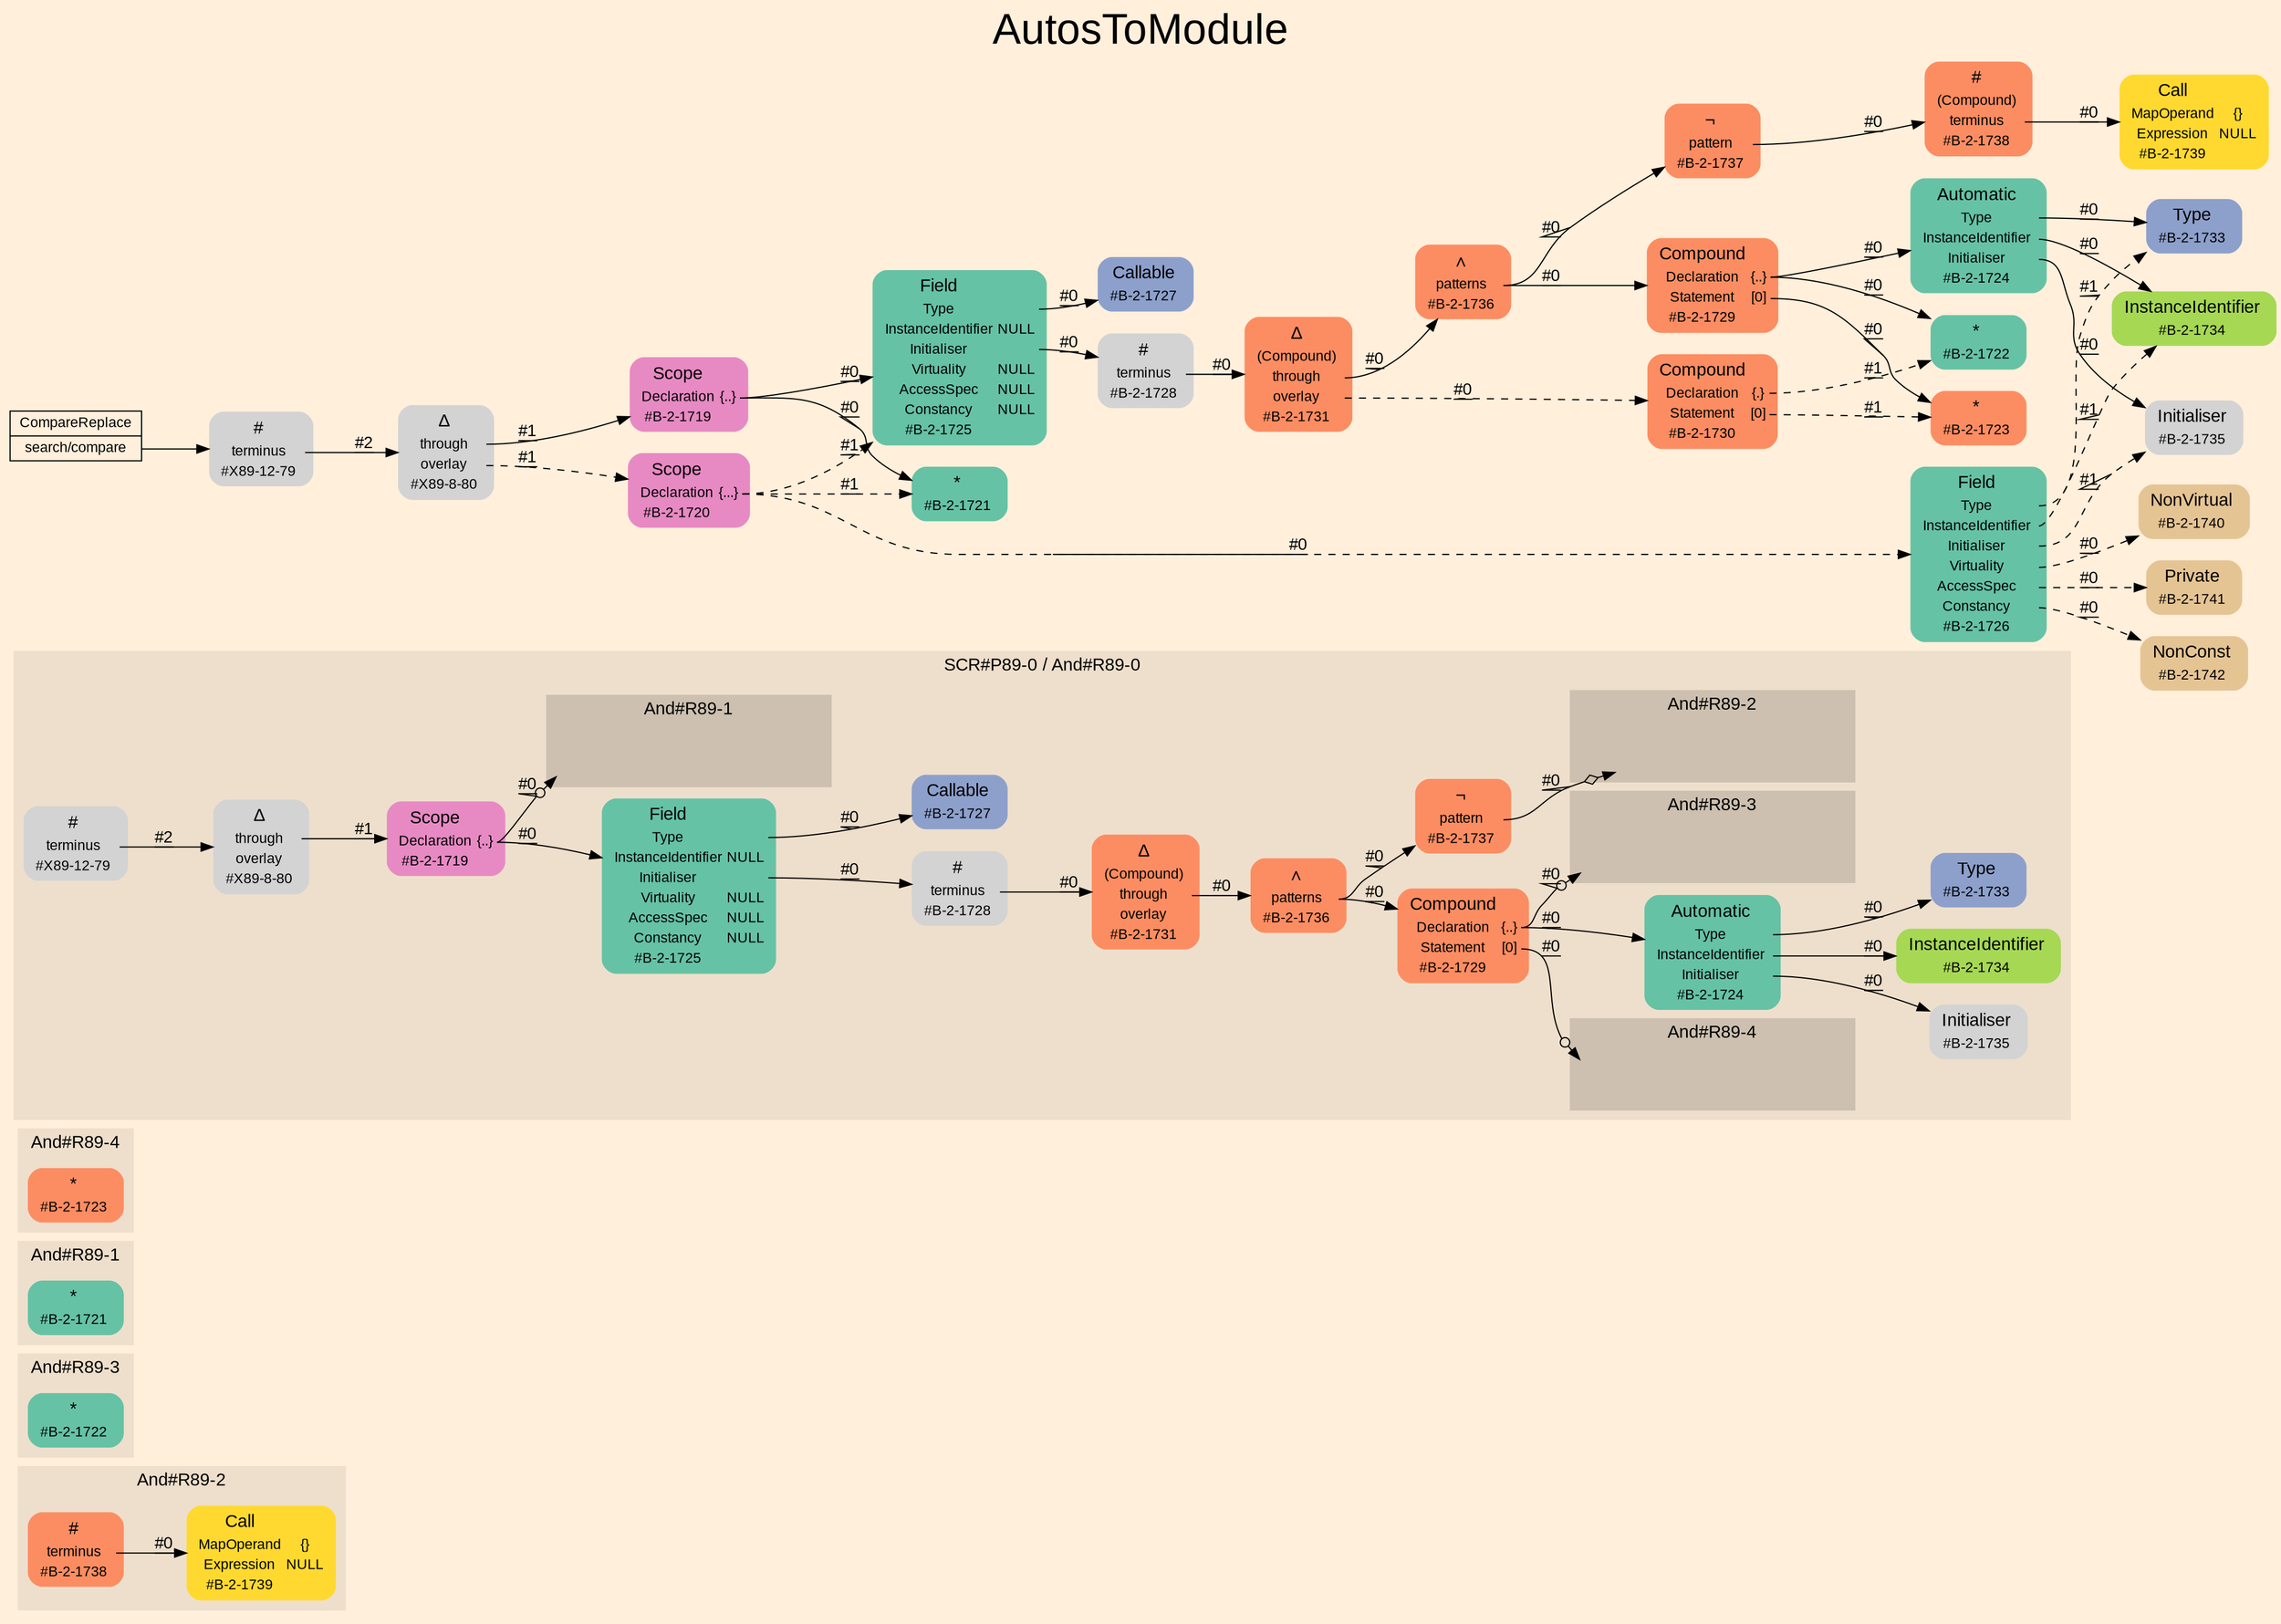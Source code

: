 digraph "AutosToModule" {
label = "AutosToModule"
labelloc = t
fontsize = "36"
graph [
    rankdir = "LR"
    ranksep = 0.3
    bgcolor = antiquewhite1
    color = black
    fontcolor = black
    fontname = "Arial"
];
node [
    fontname = "Arial"
];
edge [
    fontname = "Arial"
];

// -------------------- figure And#R89-2 --------------------
// -------- region And#R89-2 ----------
subgraph "clusterAnd#R89-2" {
    label = "And#R89-2"
    style = "filled"
    color = antiquewhite2
    fontsize = "15"
    "And#R89-2/#B-2-1739" [
        // -------- block And#R89-2/#B-2-1739 ----------
        shape = "plaintext"
        fillcolor = "/set28/6"
        label = <<TABLE BORDER="0" CELLBORDER="0" CELLSPACING="0">
         <TR><TD><FONT POINT-SIZE="15.0">Call</FONT></TD><TD></TD></TR>
         <TR><TD>MapOperand</TD><TD PORT="port0">{}</TD></TR>
         <TR><TD>Expression</TD><TD PORT="port1">NULL</TD></TR>
         <TR><TD>#B-2-1739</TD><TD PORT="port2"></TD></TR>
        </TABLE>>
        style = "rounded,filled"
        fontsize = "12"
    ];
    
    "And#R89-2/#B-2-1738" [
        // -------- block And#R89-2/#B-2-1738 ----------
        shape = "plaintext"
        fillcolor = "/set28/2"
        label = <<TABLE BORDER="0" CELLBORDER="0" CELLSPACING="0">
         <TR><TD><FONT POINT-SIZE="15.0">#</FONT></TD><TD></TD></TR>
         <TR><TD>terminus</TD><TD PORT="port0"></TD></TR>
         <TR><TD>#B-2-1738</TD><TD PORT="port1"></TD></TR>
        </TABLE>>
        style = "rounded,filled"
        fontsize = "12"
    ];
    
}

"And#R89-2/#B-2-1738":port0 -> "And#R89-2/#B-2-1739" [
    label = "#0"
    decorate = true
    color = black
    fontcolor = black
];


// -------------------- figure And#R89-3 --------------------
// -------- region And#R89-3 ----------
subgraph "clusterAnd#R89-3" {
    label = "And#R89-3"
    style = "filled"
    color = antiquewhite2
    fontsize = "15"
    "And#R89-3/#B-2-1722" [
        // -------- block And#R89-3/#B-2-1722 ----------
        shape = "plaintext"
        fillcolor = "/set28/1"
        label = <<TABLE BORDER="0" CELLBORDER="0" CELLSPACING="0">
         <TR><TD><FONT POINT-SIZE="15.0">*</FONT></TD><TD></TD></TR>
         <TR><TD>#B-2-1722</TD><TD PORT="port0"></TD></TR>
        </TABLE>>
        style = "rounded,filled"
        fontsize = "12"
    ];
    
}


// -------------------- figure And#R89-1 --------------------
// -------- region And#R89-1 ----------
subgraph "clusterAnd#R89-1" {
    label = "And#R89-1"
    style = "filled"
    color = antiquewhite2
    fontsize = "15"
    "And#R89-1/#B-2-1721" [
        // -------- block And#R89-1/#B-2-1721 ----------
        shape = "plaintext"
        fillcolor = "/set28/1"
        label = <<TABLE BORDER="0" CELLBORDER="0" CELLSPACING="0">
         <TR><TD><FONT POINT-SIZE="15.0">*</FONT></TD><TD></TD></TR>
         <TR><TD>#B-2-1721</TD><TD PORT="port0"></TD></TR>
        </TABLE>>
        style = "rounded,filled"
        fontsize = "12"
    ];
    
}


// -------------------- figure And#R89-4 --------------------
// -------- region And#R89-4 ----------
subgraph "clusterAnd#R89-4" {
    label = "And#R89-4"
    style = "filled"
    color = antiquewhite2
    fontsize = "15"
    "And#R89-4/#B-2-1723" [
        // -------- block And#R89-4/#B-2-1723 ----------
        shape = "plaintext"
        fillcolor = "/set28/2"
        label = <<TABLE BORDER="0" CELLBORDER="0" CELLSPACING="0">
         <TR><TD><FONT POINT-SIZE="15.0">*</FONT></TD><TD></TD></TR>
         <TR><TD>#B-2-1723</TD><TD PORT="port0"></TD></TR>
        </TABLE>>
        style = "rounded,filled"
        fontsize = "12"
    ];
    
}


// -------------------- figure And#R89-0 --------------------
// -------- region And#R89-0 ----------
subgraph "clusterAnd#R89-0" {
    label = "SCR#P89-0 / And#R89-0"
    style = "filled"
    color = antiquewhite2
    fontsize = "15"
    "And#R89-0/#B-2-1735" [
        // -------- block And#R89-0/#B-2-1735 ----------
        shape = "plaintext"
        label = <<TABLE BORDER="0" CELLBORDER="0" CELLSPACING="0">
         <TR><TD><FONT POINT-SIZE="15.0">Initialiser</FONT></TD><TD></TD></TR>
         <TR><TD>#B-2-1735</TD><TD PORT="port0"></TD></TR>
        </TABLE>>
        style = "rounded,filled"
        fontsize = "12"
    ];
    
    "And#R89-0/#B-2-1727" [
        // -------- block And#R89-0/#B-2-1727 ----------
        shape = "plaintext"
        fillcolor = "/set28/3"
        label = <<TABLE BORDER="0" CELLBORDER="0" CELLSPACING="0">
         <TR><TD><FONT POINT-SIZE="15.0">Callable</FONT></TD><TD></TD></TR>
         <TR><TD>#B-2-1727</TD><TD PORT="port0"></TD></TR>
        </TABLE>>
        style = "rounded,filled"
        fontsize = "12"
    ];
    
    "And#R89-0/#B-2-1734" [
        // -------- block And#R89-0/#B-2-1734 ----------
        shape = "plaintext"
        fillcolor = "/set28/5"
        label = <<TABLE BORDER="0" CELLBORDER="0" CELLSPACING="0">
         <TR><TD><FONT POINT-SIZE="15.0">InstanceIdentifier</FONT></TD><TD></TD></TR>
         <TR><TD>#B-2-1734</TD><TD PORT="port0"></TD></TR>
        </TABLE>>
        style = "rounded,filled"
        fontsize = "12"
    ];
    
    "And#R89-0/#X89-8-80" [
        // -------- block And#R89-0/#X89-8-80 ----------
        shape = "plaintext"
        label = <<TABLE BORDER="0" CELLBORDER="0" CELLSPACING="0">
         <TR><TD><FONT POINT-SIZE="15.0">Δ</FONT></TD><TD></TD></TR>
         <TR><TD>through</TD><TD PORT="port0"></TD></TR>
         <TR><TD>overlay</TD><TD PORT="port1"></TD></TR>
         <TR><TD>#X89-8-80</TD><TD PORT="port2"></TD></TR>
        </TABLE>>
        style = "rounded,filled"
        fontsize = "12"
    ];
    
    "And#R89-0/#B-2-1728" [
        // -------- block And#R89-0/#B-2-1728 ----------
        shape = "plaintext"
        label = <<TABLE BORDER="0" CELLBORDER="0" CELLSPACING="0">
         <TR><TD><FONT POINT-SIZE="15.0">#</FONT></TD><TD></TD></TR>
         <TR><TD>terminus</TD><TD PORT="port0"></TD></TR>
         <TR><TD>#B-2-1728</TD><TD PORT="port1"></TD></TR>
        </TABLE>>
        style = "rounded,filled"
        fontsize = "12"
    ];
    
    "And#R89-0/#B-2-1736" [
        // -------- block And#R89-0/#B-2-1736 ----------
        shape = "plaintext"
        fillcolor = "/set28/2"
        label = <<TABLE BORDER="0" CELLBORDER="0" CELLSPACING="0">
         <TR><TD><FONT POINT-SIZE="15.0">∧</FONT></TD><TD></TD></TR>
         <TR><TD>patterns</TD><TD PORT="port0"></TD></TR>
         <TR><TD>#B-2-1736</TD><TD PORT="port1"></TD></TR>
        </TABLE>>
        style = "rounded,filled"
        fontsize = "12"
    ];
    
    "And#R89-0/#B-2-1729" [
        // -------- block And#R89-0/#B-2-1729 ----------
        shape = "plaintext"
        fillcolor = "/set28/2"
        label = <<TABLE BORDER="0" CELLBORDER="0" CELLSPACING="0">
         <TR><TD><FONT POINT-SIZE="15.0">Compound</FONT></TD><TD></TD></TR>
         <TR><TD>Declaration</TD><TD PORT="port0">{..}</TD></TR>
         <TR><TD>Statement</TD><TD PORT="port1">[0]</TD></TR>
         <TR><TD>#B-2-1729</TD><TD PORT="port2"></TD></TR>
        </TABLE>>
        style = "rounded,filled"
        fontsize = "12"
    ];
    
    "And#R89-0/#B-2-1733" [
        // -------- block And#R89-0/#B-2-1733 ----------
        shape = "plaintext"
        fillcolor = "/set28/3"
        label = <<TABLE BORDER="0" CELLBORDER="0" CELLSPACING="0">
         <TR><TD><FONT POINT-SIZE="15.0">Type</FONT></TD><TD></TD></TR>
         <TR><TD>#B-2-1733</TD><TD PORT="port0"></TD></TR>
        </TABLE>>
        style = "rounded,filled"
        fontsize = "12"
    ];
    
    "And#R89-0/#B-2-1737" [
        // -------- block And#R89-0/#B-2-1737 ----------
        shape = "plaintext"
        fillcolor = "/set28/2"
        label = <<TABLE BORDER="0" CELLBORDER="0" CELLSPACING="0">
         <TR><TD><FONT POINT-SIZE="15.0">¬</FONT></TD><TD></TD></TR>
         <TR><TD>pattern</TD><TD PORT="port0"></TD></TR>
         <TR><TD>#B-2-1737</TD><TD PORT="port1"></TD></TR>
        </TABLE>>
        style = "rounded,filled"
        fontsize = "12"
    ];
    
    "And#R89-0/#B-2-1724" [
        // -------- block And#R89-0/#B-2-1724 ----------
        shape = "plaintext"
        fillcolor = "/set28/1"
        label = <<TABLE BORDER="0" CELLBORDER="0" CELLSPACING="0">
         <TR><TD><FONT POINT-SIZE="15.0">Automatic</FONT></TD><TD></TD></TR>
         <TR><TD>Type</TD><TD PORT="port0"></TD></TR>
         <TR><TD>InstanceIdentifier</TD><TD PORT="port1"></TD></TR>
         <TR><TD>Initialiser</TD><TD PORT="port2"></TD></TR>
         <TR><TD>#B-2-1724</TD><TD PORT="port3"></TD></TR>
        </TABLE>>
        style = "rounded,filled"
        fontsize = "12"
    ];
    
    "And#R89-0/#X89-12-79" [
        // -------- block And#R89-0/#X89-12-79 ----------
        shape = "plaintext"
        label = <<TABLE BORDER="0" CELLBORDER="0" CELLSPACING="0">
         <TR><TD><FONT POINT-SIZE="15.0">#</FONT></TD><TD></TD></TR>
         <TR><TD>terminus</TD><TD PORT="port0"></TD></TR>
         <TR><TD>#X89-12-79</TD><TD PORT="port1"></TD></TR>
        </TABLE>>
        style = "rounded,filled"
        fontsize = "12"
    ];
    
    "And#R89-0/#B-2-1725" [
        // -------- block And#R89-0/#B-2-1725 ----------
        shape = "plaintext"
        fillcolor = "/set28/1"
        label = <<TABLE BORDER="0" CELLBORDER="0" CELLSPACING="0">
         <TR><TD><FONT POINT-SIZE="15.0">Field</FONT></TD><TD></TD></TR>
         <TR><TD>Type</TD><TD PORT="port0"></TD></TR>
         <TR><TD>InstanceIdentifier</TD><TD PORT="port1">NULL</TD></TR>
         <TR><TD>Initialiser</TD><TD PORT="port2"></TD></TR>
         <TR><TD>Virtuality</TD><TD PORT="port3">NULL</TD></TR>
         <TR><TD>AccessSpec</TD><TD PORT="port4">NULL</TD></TR>
         <TR><TD>Constancy</TD><TD PORT="port5">NULL</TD></TR>
         <TR><TD>#B-2-1725</TD><TD PORT="port6"></TD></TR>
        </TABLE>>
        style = "rounded,filled"
        fontsize = "12"
    ];
    
    "And#R89-0/#B-2-1719" [
        // -------- block And#R89-0/#B-2-1719 ----------
        shape = "plaintext"
        fillcolor = "/set28/4"
        label = <<TABLE BORDER="0" CELLBORDER="0" CELLSPACING="0">
         <TR><TD><FONT POINT-SIZE="15.0">Scope</FONT></TD><TD></TD></TR>
         <TR><TD>Declaration</TD><TD PORT="port0">{..}</TD></TR>
         <TR><TD>#B-2-1719</TD><TD PORT="port1"></TD></TR>
        </TABLE>>
        style = "rounded,filled"
        fontsize = "12"
    ];
    
    "And#R89-0/#B-2-1731" [
        // -------- block And#R89-0/#B-2-1731 ----------
        shape = "plaintext"
        fillcolor = "/set28/2"
        label = <<TABLE BORDER="0" CELLBORDER="0" CELLSPACING="0">
         <TR><TD><FONT POINT-SIZE="15.0">Δ</FONT></TD><TD></TD></TR>
         <TR><TD>(Compound)</TD><TD PORT="port0"></TD></TR>
         <TR><TD>through</TD><TD PORT="port1"></TD></TR>
         <TR><TD>overlay</TD><TD PORT="port2"></TD></TR>
         <TR><TD>#B-2-1731</TD><TD PORT="port3"></TD></TR>
        </TABLE>>
        style = "rounded,filled"
        fontsize = "12"
    ];
    
    // -------- region And#R89-0/And#R89-1 ----------
    subgraph "clusterAnd#R89-0/And#R89-1" {
        label = "And#R89-1"
        style = "filled"
        color = antiquewhite3
        fontsize = "15"
        "And#R89-0/And#R89-1/#B-2-1721" [
            // -------- block And#R89-0/And#R89-1/#B-2-1721 ----------
            shape = none
            fillcolor = "/set28/1"
            style = "invisible"
        ];
        
    }
    
    // -------- region And#R89-0/And#R89-2 ----------
    subgraph "clusterAnd#R89-0/And#R89-2" {
        label = "And#R89-2"
        style = "filled"
        color = antiquewhite3
        fontsize = "15"
        "And#R89-0/And#R89-2/#B-2-1738" [
            // -------- block And#R89-0/And#R89-2/#B-2-1738 ----------
            shape = none
            fillcolor = "/set28/2"
            style = "invisible"
        ];
        
    }
    
    // -------- region And#R89-0/And#R89-3 ----------
    subgraph "clusterAnd#R89-0/And#R89-3" {
        label = "And#R89-3"
        style = "filled"
        color = antiquewhite3
        fontsize = "15"
        "And#R89-0/And#R89-3/#B-2-1722" [
            // -------- block And#R89-0/And#R89-3/#B-2-1722 ----------
            shape = none
            fillcolor = "/set28/1"
            style = "invisible"
        ];
        
    }
    
    // -------- region And#R89-0/And#R89-4 ----------
    subgraph "clusterAnd#R89-0/And#R89-4" {
        label = "And#R89-4"
        style = "filled"
        color = antiquewhite3
        fontsize = "15"
        "And#R89-0/And#R89-4/#B-2-1723" [
            // -------- block And#R89-0/And#R89-4/#B-2-1723 ----------
            shape = none
            fillcolor = "/set28/2"
            style = "invisible"
        ];
        
    }
    
}

"And#R89-0/#X89-8-80":port0 -> "And#R89-0/#B-2-1719" [
    label = "#1"
    decorate = true
    color = black
    fontcolor = black
];

"And#R89-0/#B-2-1728":port0 -> "And#R89-0/#B-2-1731" [
    label = "#0"
    decorate = true
    color = black
    fontcolor = black
];

"And#R89-0/#B-2-1736":port0 -> "And#R89-0/#B-2-1737" [
    label = "#0"
    decorate = true
    color = black
    fontcolor = black
];

"And#R89-0/#B-2-1736":port0 -> "And#R89-0/#B-2-1729" [
    label = "#0"
    decorate = true
    color = black
    fontcolor = black
];

"And#R89-0/#B-2-1729":port0 -> "And#R89-0/And#R89-3/#B-2-1722" [
    arrowhead="normalnoneodot"
    label = "#0"
    decorate = true
    color = black
    fontcolor = black
];

"And#R89-0/#B-2-1729":port0 -> "And#R89-0/#B-2-1724" [
    label = "#0"
    decorate = true
    color = black
    fontcolor = black
];

"And#R89-0/#B-2-1729":port1 -> "And#R89-0/And#R89-4/#B-2-1723" [
    arrowhead="normalnoneodot"
    label = "#0"
    decorate = true
    color = black
    fontcolor = black
];

"And#R89-0/#B-2-1737":port0 -> "And#R89-0/And#R89-2/#B-2-1738" [
    arrowhead="normalnoneodiamond"
    label = "#0"
    decorate = true
    color = black
    fontcolor = black
];

"And#R89-0/#B-2-1724":port0 -> "And#R89-0/#B-2-1733" [
    label = "#0"
    decorate = true
    color = black
    fontcolor = black
];

"And#R89-0/#B-2-1724":port1 -> "And#R89-0/#B-2-1734" [
    label = "#0"
    decorate = true
    color = black
    fontcolor = black
];

"And#R89-0/#B-2-1724":port2 -> "And#R89-0/#B-2-1735" [
    label = "#0"
    decorate = true
    color = black
    fontcolor = black
];

"And#R89-0/#X89-12-79":port0 -> "And#R89-0/#X89-8-80" [
    label = "#2"
    decorate = true
    color = black
    fontcolor = black
];

"And#R89-0/#B-2-1725":port0 -> "And#R89-0/#B-2-1727" [
    label = "#0"
    decorate = true
    color = black
    fontcolor = black
];

"And#R89-0/#B-2-1725":port2 -> "And#R89-0/#B-2-1728" [
    label = "#0"
    decorate = true
    color = black
    fontcolor = black
];

"And#R89-0/#B-2-1719":port0 -> "And#R89-0/And#R89-1/#B-2-1721" [
    arrowhead="normalnoneodot"
    label = "#0"
    decorate = true
    color = black
    fontcolor = black
];

"And#R89-0/#B-2-1719":port0 -> "And#R89-0/#B-2-1725" [
    label = "#0"
    decorate = true
    color = black
    fontcolor = black
];

"And#R89-0/#B-2-1731":port1 -> "And#R89-0/#B-2-1736" [
    label = "#0"
    decorate = true
    color = black
    fontcolor = black
];


// -------------------- transformation figure --------------------
"CR#X89-10-89" [
    // -------- block CR#X89-10-89 ----------
    shape = "record"
    fillcolor = antiquewhite1
    label = "<fixed> CompareReplace | <port0> search/compare"
    style = "filled"
    fontsize = "12"
    color = black
    fontcolor = black
];

"#X89-12-79" [
    // -------- block #X89-12-79 ----------
    shape = "plaintext"
    label = <<TABLE BORDER="0" CELLBORDER="0" CELLSPACING="0">
     <TR><TD><FONT POINT-SIZE="15.0">#</FONT></TD><TD></TD></TR>
     <TR><TD>terminus</TD><TD PORT="port0"></TD></TR>
     <TR><TD>#X89-12-79</TD><TD PORT="port1"></TD></TR>
    </TABLE>>
    style = "rounded,filled"
    fontsize = "12"
];

"#X89-8-80" [
    // -------- block #X89-8-80 ----------
    shape = "plaintext"
    label = <<TABLE BORDER="0" CELLBORDER="0" CELLSPACING="0">
     <TR><TD><FONT POINT-SIZE="15.0">Δ</FONT></TD><TD></TD></TR>
     <TR><TD>through</TD><TD PORT="port0"></TD></TR>
     <TR><TD>overlay</TD><TD PORT="port1"></TD></TR>
     <TR><TD>#X89-8-80</TD><TD PORT="port2"></TD></TR>
    </TABLE>>
    style = "rounded,filled"
    fontsize = "12"
];

"#B-2-1719" [
    // -------- block #B-2-1719 ----------
    shape = "plaintext"
    fillcolor = "/set28/4"
    label = <<TABLE BORDER="0" CELLBORDER="0" CELLSPACING="0">
     <TR><TD><FONT POINT-SIZE="15.0">Scope</FONT></TD><TD></TD></TR>
     <TR><TD>Declaration</TD><TD PORT="port0">{..}</TD></TR>
     <TR><TD>#B-2-1719</TD><TD PORT="port1"></TD></TR>
    </TABLE>>
    style = "rounded,filled"
    fontsize = "12"
];

"#B-2-1721" [
    // -------- block #B-2-1721 ----------
    shape = "plaintext"
    fillcolor = "/set28/1"
    label = <<TABLE BORDER="0" CELLBORDER="0" CELLSPACING="0">
     <TR><TD><FONT POINT-SIZE="15.0">*</FONT></TD><TD></TD></TR>
     <TR><TD>#B-2-1721</TD><TD PORT="port0"></TD></TR>
    </TABLE>>
    style = "rounded,filled"
    fontsize = "12"
];

"#B-2-1725" [
    // -------- block #B-2-1725 ----------
    shape = "plaintext"
    fillcolor = "/set28/1"
    label = <<TABLE BORDER="0" CELLBORDER="0" CELLSPACING="0">
     <TR><TD><FONT POINT-SIZE="15.0">Field</FONT></TD><TD></TD></TR>
     <TR><TD>Type</TD><TD PORT="port0"></TD></TR>
     <TR><TD>InstanceIdentifier</TD><TD PORT="port1">NULL</TD></TR>
     <TR><TD>Initialiser</TD><TD PORT="port2"></TD></TR>
     <TR><TD>Virtuality</TD><TD PORT="port3">NULL</TD></TR>
     <TR><TD>AccessSpec</TD><TD PORT="port4">NULL</TD></TR>
     <TR><TD>Constancy</TD><TD PORT="port5">NULL</TD></TR>
     <TR><TD>#B-2-1725</TD><TD PORT="port6"></TD></TR>
    </TABLE>>
    style = "rounded,filled"
    fontsize = "12"
];

"#B-2-1727" [
    // -------- block #B-2-1727 ----------
    shape = "plaintext"
    fillcolor = "/set28/3"
    label = <<TABLE BORDER="0" CELLBORDER="0" CELLSPACING="0">
     <TR><TD><FONT POINT-SIZE="15.0">Callable</FONT></TD><TD></TD></TR>
     <TR><TD>#B-2-1727</TD><TD PORT="port0"></TD></TR>
    </TABLE>>
    style = "rounded,filled"
    fontsize = "12"
];

"#B-2-1728" [
    // -------- block #B-2-1728 ----------
    shape = "plaintext"
    label = <<TABLE BORDER="0" CELLBORDER="0" CELLSPACING="0">
     <TR><TD><FONT POINT-SIZE="15.0">#</FONT></TD><TD></TD></TR>
     <TR><TD>terminus</TD><TD PORT="port0"></TD></TR>
     <TR><TD>#B-2-1728</TD><TD PORT="port1"></TD></TR>
    </TABLE>>
    style = "rounded,filled"
    fontsize = "12"
];

"#B-2-1731" [
    // -------- block #B-2-1731 ----------
    shape = "plaintext"
    fillcolor = "/set28/2"
    label = <<TABLE BORDER="0" CELLBORDER="0" CELLSPACING="0">
     <TR><TD><FONT POINT-SIZE="15.0">Δ</FONT></TD><TD></TD></TR>
     <TR><TD>(Compound)</TD><TD PORT="port0"></TD></TR>
     <TR><TD>through</TD><TD PORT="port1"></TD></TR>
     <TR><TD>overlay</TD><TD PORT="port2"></TD></TR>
     <TR><TD>#B-2-1731</TD><TD PORT="port3"></TD></TR>
    </TABLE>>
    style = "rounded,filled"
    fontsize = "12"
];

"#B-2-1736" [
    // -------- block #B-2-1736 ----------
    shape = "plaintext"
    fillcolor = "/set28/2"
    label = <<TABLE BORDER="0" CELLBORDER="0" CELLSPACING="0">
     <TR><TD><FONT POINT-SIZE="15.0">∧</FONT></TD><TD></TD></TR>
     <TR><TD>patterns</TD><TD PORT="port0"></TD></TR>
     <TR><TD>#B-2-1736</TD><TD PORT="port1"></TD></TR>
    </TABLE>>
    style = "rounded,filled"
    fontsize = "12"
];

"#B-2-1737" [
    // -------- block #B-2-1737 ----------
    shape = "plaintext"
    fillcolor = "/set28/2"
    label = <<TABLE BORDER="0" CELLBORDER="0" CELLSPACING="0">
     <TR><TD><FONT POINT-SIZE="15.0">¬</FONT></TD><TD></TD></TR>
     <TR><TD>pattern</TD><TD PORT="port0"></TD></TR>
     <TR><TD>#B-2-1737</TD><TD PORT="port1"></TD></TR>
    </TABLE>>
    style = "rounded,filled"
    fontsize = "12"
];

"#B-2-1738" [
    // -------- block #B-2-1738 ----------
    shape = "plaintext"
    fillcolor = "/set28/2"
    label = <<TABLE BORDER="0" CELLBORDER="0" CELLSPACING="0">
     <TR><TD><FONT POINT-SIZE="15.0">#</FONT></TD><TD></TD></TR>
     <TR><TD>(Compound)</TD><TD PORT="port0"></TD></TR>
     <TR><TD>terminus</TD><TD PORT="port1"></TD></TR>
     <TR><TD>#B-2-1738</TD><TD PORT="port2"></TD></TR>
    </TABLE>>
    style = "rounded,filled"
    fontsize = "12"
];

"#B-2-1739" [
    // -------- block #B-2-1739 ----------
    shape = "plaintext"
    fillcolor = "/set28/6"
    label = <<TABLE BORDER="0" CELLBORDER="0" CELLSPACING="0">
     <TR><TD><FONT POINT-SIZE="15.0">Call</FONT></TD><TD></TD></TR>
     <TR><TD>MapOperand</TD><TD PORT="port0">{}</TD></TR>
     <TR><TD>Expression</TD><TD PORT="port1">NULL</TD></TR>
     <TR><TD>#B-2-1739</TD><TD PORT="port2"></TD></TR>
    </TABLE>>
    style = "rounded,filled"
    fontsize = "12"
];

"#B-2-1729" [
    // -------- block #B-2-1729 ----------
    shape = "plaintext"
    fillcolor = "/set28/2"
    label = <<TABLE BORDER="0" CELLBORDER="0" CELLSPACING="0">
     <TR><TD><FONT POINT-SIZE="15.0">Compound</FONT></TD><TD></TD></TR>
     <TR><TD>Declaration</TD><TD PORT="port0">{..}</TD></TR>
     <TR><TD>Statement</TD><TD PORT="port1">[0]</TD></TR>
     <TR><TD>#B-2-1729</TD><TD PORT="port2"></TD></TR>
    </TABLE>>
    style = "rounded,filled"
    fontsize = "12"
];

"#B-2-1722" [
    // -------- block #B-2-1722 ----------
    shape = "plaintext"
    fillcolor = "/set28/1"
    label = <<TABLE BORDER="0" CELLBORDER="0" CELLSPACING="0">
     <TR><TD><FONT POINT-SIZE="15.0">*</FONT></TD><TD></TD></TR>
     <TR><TD>#B-2-1722</TD><TD PORT="port0"></TD></TR>
    </TABLE>>
    style = "rounded,filled"
    fontsize = "12"
];

"#B-2-1724" [
    // -------- block #B-2-1724 ----------
    shape = "plaintext"
    fillcolor = "/set28/1"
    label = <<TABLE BORDER="0" CELLBORDER="0" CELLSPACING="0">
     <TR><TD><FONT POINT-SIZE="15.0">Automatic</FONT></TD><TD></TD></TR>
     <TR><TD>Type</TD><TD PORT="port0"></TD></TR>
     <TR><TD>InstanceIdentifier</TD><TD PORT="port1"></TD></TR>
     <TR><TD>Initialiser</TD><TD PORT="port2"></TD></TR>
     <TR><TD>#B-2-1724</TD><TD PORT="port3"></TD></TR>
    </TABLE>>
    style = "rounded,filled"
    fontsize = "12"
];

"#B-2-1733" [
    // -------- block #B-2-1733 ----------
    shape = "plaintext"
    fillcolor = "/set28/3"
    label = <<TABLE BORDER="0" CELLBORDER="0" CELLSPACING="0">
     <TR><TD><FONT POINT-SIZE="15.0">Type</FONT></TD><TD></TD></TR>
     <TR><TD>#B-2-1733</TD><TD PORT="port0"></TD></TR>
    </TABLE>>
    style = "rounded,filled"
    fontsize = "12"
];

"#B-2-1734" [
    // -------- block #B-2-1734 ----------
    shape = "plaintext"
    fillcolor = "/set28/5"
    label = <<TABLE BORDER="0" CELLBORDER="0" CELLSPACING="0">
     <TR><TD><FONT POINT-SIZE="15.0">InstanceIdentifier</FONT></TD><TD></TD></TR>
     <TR><TD>#B-2-1734</TD><TD PORT="port0"></TD></TR>
    </TABLE>>
    style = "rounded,filled"
    fontsize = "12"
];

"#B-2-1735" [
    // -------- block #B-2-1735 ----------
    shape = "plaintext"
    label = <<TABLE BORDER="0" CELLBORDER="0" CELLSPACING="0">
     <TR><TD><FONT POINT-SIZE="15.0">Initialiser</FONT></TD><TD></TD></TR>
     <TR><TD>#B-2-1735</TD><TD PORT="port0"></TD></TR>
    </TABLE>>
    style = "rounded,filled"
    fontsize = "12"
];

"#B-2-1723" [
    // -------- block #B-2-1723 ----------
    shape = "plaintext"
    fillcolor = "/set28/2"
    label = <<TABLE BORDER="0" CELLBORDER="0" CELLSPACING="0">
     <TR><TD><FONT POINT-SIZE="15.0">*</FONT></TD><TD></TD></TR>
     <TR><TD>#B-2-1723</TD><TD PORT="port0"></TD></TR>
    </TABLE>>
    style = "rounded,filled"
    fontsize = "12"
];

"#B-2-1730" [
    // -------- block #B-2-1730 ----------
    shape = "plaintext"
    fillcolor = "/set28/2"
    label = <<TABLE BORDER="0" CELLBORDER="0" CELLSPACING="0">
     <TR><TD><FONT POINT-SIZE="15.0">Compound</FONT></TD><TD></TD></TR>
     <TR><TD>Declaration</TD><TD PORT="port0">{.}</TD></TR>
     <TR><TD>Statement</TD><TD PORT="port1">[0]</TD></TR>
     <TR><TD>#B-2-1730</TD><TD PORT="port2"></TD></TR>
    </TABLE>>
    style = "rounded,filled"
    fontsize = "12"
];

"#B-2-1720" [
    // -------- block #B-2-1720 ----------
    shape = "plaintext"
    fillcolor = "/set28/4"
    label = <<TABLE BORDER="0" CELLBORDER="0" CELLSPACING="0">
     <TR><TD><FONT POINT-SIZE="15.0">Scope</FONT></TD><TD></TD></TR>
     <TR><TD>Declaration</TD><TD PORT="port0">{...}</TD></TR>
     <TR><TD>#B-2-1720</TD><TD PORT="port1"></TD></TR>
    </TABLE>>
    style = "rounded,filled"
    fontsize = "12"
];

"#B-2-1726" [
    // -------- block #B-2-1726 ----------
    shape = "plaintext"
    fillcolor = "/set28/1"
    label = <<TABLE BORDER="0" CELLBORDER="0" CELLSPACING="0">
     <TR><TD><FONT POINT-SIZE="15.0">Field</FONT></TD><TD></TD></TR>
     <TR><TD>Type</TD><TD PORT="port0"></TD></TR>
     <TR><TD>InstanceIdentifier</TD><TD PORT="port1"></TD></TR>
     <TR><TD>Initialiser</TD><TD PORT="port2"></TD></TR>
     <TR><TD>Virtuality</TD><TD PORT="port3"></TD></TR>
     <TR><TD>AccessSpec</TD><TD PORT="port4"></TD></TR>
     <TR><TD>Constancy</TD><TD PORT="port5"></TD></TR>
     <TR><TD>#B-2-1726</TD><TD PORT="port6"></TD></TR>
    </TABLE>>
    style = "rounded,filled"
    fontsize = "12"
];

"#B-2-1740" [
    // -------- block #B-2-1740 ----------
    shape = "plaintext"
    fillcolor = "/set28/7"
    label = <<TABLE BORDER="0" CELLBORDER="0" CELLSPACING="0">
     <TR><TD><FONT POINT-SIZE="15.0">NonVirtual</FONT></TD><TD></TD></TR>
     <TR><TD>#B-2-1740</TD><TD PORT="port0"></TD></TR>
    </TABLE>>
    style = "rounded,filled"
    fontsize = "12"
];

"#B-2-1741" [
    // -------- block #B-2-1741 ----------
    shape = "plaintext"
    fillcolor = "/set28/7"
    label = <<TABLE BORDER="0" CELLBORDER="0" CELLSPACING="0">
     <TR><TD><FONT POINT-SIZE="15.0">Private</FONT></TD><TD></TD></TR>
     <TR><TD>#B-2-1741</TD><TD PORT="port0"></TD></TR>
    </TABLE>>
    style = "rounded,filled"
    fontsize = "12"
];

"#B-2-1742" [
    // -------- block #B-2-1742 ----------
    shape = "plaintext"
    fillcolor = "/set28/7"
    label = <<TABLE BORDER="0" CELLBORDER="0" CELLSPACING="0">
     <TR><TD><FONT POINT-SIZE="15.0">NonConst</FONT></TD><TD></TD></TR>
     <TR><TD>#B-2-1742</TD><TD PORT="port0"></TD></TR>
    </TABLE>>
    style = "rounded,filled"
    fontsize = "12"
];

"CR#X89-10-89":port0 -> "#X89-12-79" [
    label = ""
    decorate = true
    color = black
    fontcolor = black
];

"#X89-12-79":port0 -> "#X89-8-80" [
    label = "#2"
    decorate = true
    color = black
    fontcolor = black
];

"#X89-8-80":port0 -> "#B-2-1719" [
    label = "#1"
    decorate = true
    color = black
    fontcolor = black
];

"#X89-8-80":port1 -> "#B-2-1720" [
    style="dashed"
    label = "#1"
    decorate = true
    color = black
    fontcolor = black
];

"#B-2-1719":port0 -> "#B-2-1721" [
    label = "#0"
    decorate = true
    color = black
    fontcolor = black
];

"#B-2-1719":port0 -> "#B-2-1725" [
    label = "#0"
    decorate = true
    color = black
    fontcolor = black
];

"#B-2-1725":port0 -> "#B-2-1727" [
    label = "#0"
    decorate = true
    color = black
    fontcolor = black
];

"#B-2-1725":port2 -> "#B-2-1728" [
    label = "#0"
    decorate = true
    color = black
    fontcolor = black
];

"#B-2-1728":port0 -> "#B-2-1731" [
    label = "#0"
    decorate = true
    color = black
    fontcolor = black
];

"#B-2-1731":port1 -> "#B-2-1736" [
    label = "#0"
    decorate = true
    color = black
    fontcolor = black
];

"#B-2-1731":port2 -> "#B-2-1730" [
    style="dashed"
    label = "#0"
    decorate = true
    color = black
    fontcolor = black
];

"#B-2-1736":port0 -> "#B-2-1737" [
    label = "#0"
    decorate = true
    color = black
    fontcolor = black
];

"#B-2-1736":port0 -> "#B-2-1729" [
    label = "#0"
    decorate = true
    color = black
    fontcolor = black
];

"#B-2-1737":port0 -> "#B-2-1738" [
    label = "#0"
    decorate = true
    color = black
    fontcolor = black
];

"#B-2-1738":port1 -> "#B-2-1739" [
    label = "#0"
    decorate = true
    color = black
    fontcolor = black
];

"#B-2-1729":port0 -> "#B-2-1722" [
    label = "#0"
    decorate = true
    color = black
    fontcolor = black
];

"#B-2-1729":port0 -> "#B-2-1724" [
    label = "#0"
    decorate = true
    color = black
    fontcolor = black
];

"#B-2-1729":port1 -> "#B-2-1723" [
    label = "#0"
    decorate = true
    color = black
    fontcolor = black
];

"#B-2-1724":port0 -> "#B-2-1733" [
    label = "#0"
    decorate = true
    color = black
    fontcolor = black
];

"#B-2-1724":port1 -> "#B-2-1734" [
    label = "#0"
    decorate = true
    color = black
    fontcolor = black
];

"#B-2-1724":port2 -> "#B-2-1735" [
    label = "#0"
    decorate = true
    color = black
    fontcolor = black
];

"#B-2-1730":port0 -> "#B-2-1722" [
    style="dashed"
    label = "#1"
    decorate = true
    color = black
    fontcolor = black
];

"#B-2-1730":port1 -> "#B-2-1723" [
    style="dashed"
    label = "#1"
    decorate = true
    color = black
    fontcolor = black
];

"#B-2-1720":port0 -> "#B-2-1721" [
    style="dashed"
    label = "#1"
    decorate = true
    color = black
    fontcolor = black
];

"#B-2-1720":port0 -> "#B-2-1725" [
    style="dashed"
    label = "#1"
    decorate = true
    color = black
    fontcolor = black
];

"#B-2-1720":port0 -> "#B-2-1726" [
    style="dashed"
    label = "#0"
    decorate = true
    color = black
    fontcolor = black
];

"#B-2-1726":port0 -> "#B-2-1733" [
    style="dashed"
    label = "#1"
    decorate = true
    color = black
    fontcolor = black
];

"#B-2-1726":port1 -> "#B-2-1734" [
    style="dashed"
    label = "#1"
    decorate = true
    color = black
    fontcolor = black
];

"#B-2-1726":port2 -> "#B-2-1735" [
    style="dashed"
    label = "#1"
    decorate = true
    color = black
    fontcolor = black
];

"#B-2-1726":port3 -> "#B-2-1740" [
    style="dashed"
    label = "#0"
    decorate = true
    color = black
    fontcolor = black
];

"#B-2-1726":port4 -> "#B-2-1741" [
    style="dashed"
    label = "#0"
    decorate = true
    color = black
    fontcolor = black
];

"#B-2-1726":port5 -> "#B-2-1742" [
    style="dashed"
    label = "#0"
    decorate = true
    color = black
    fontcolor = black
];


}
